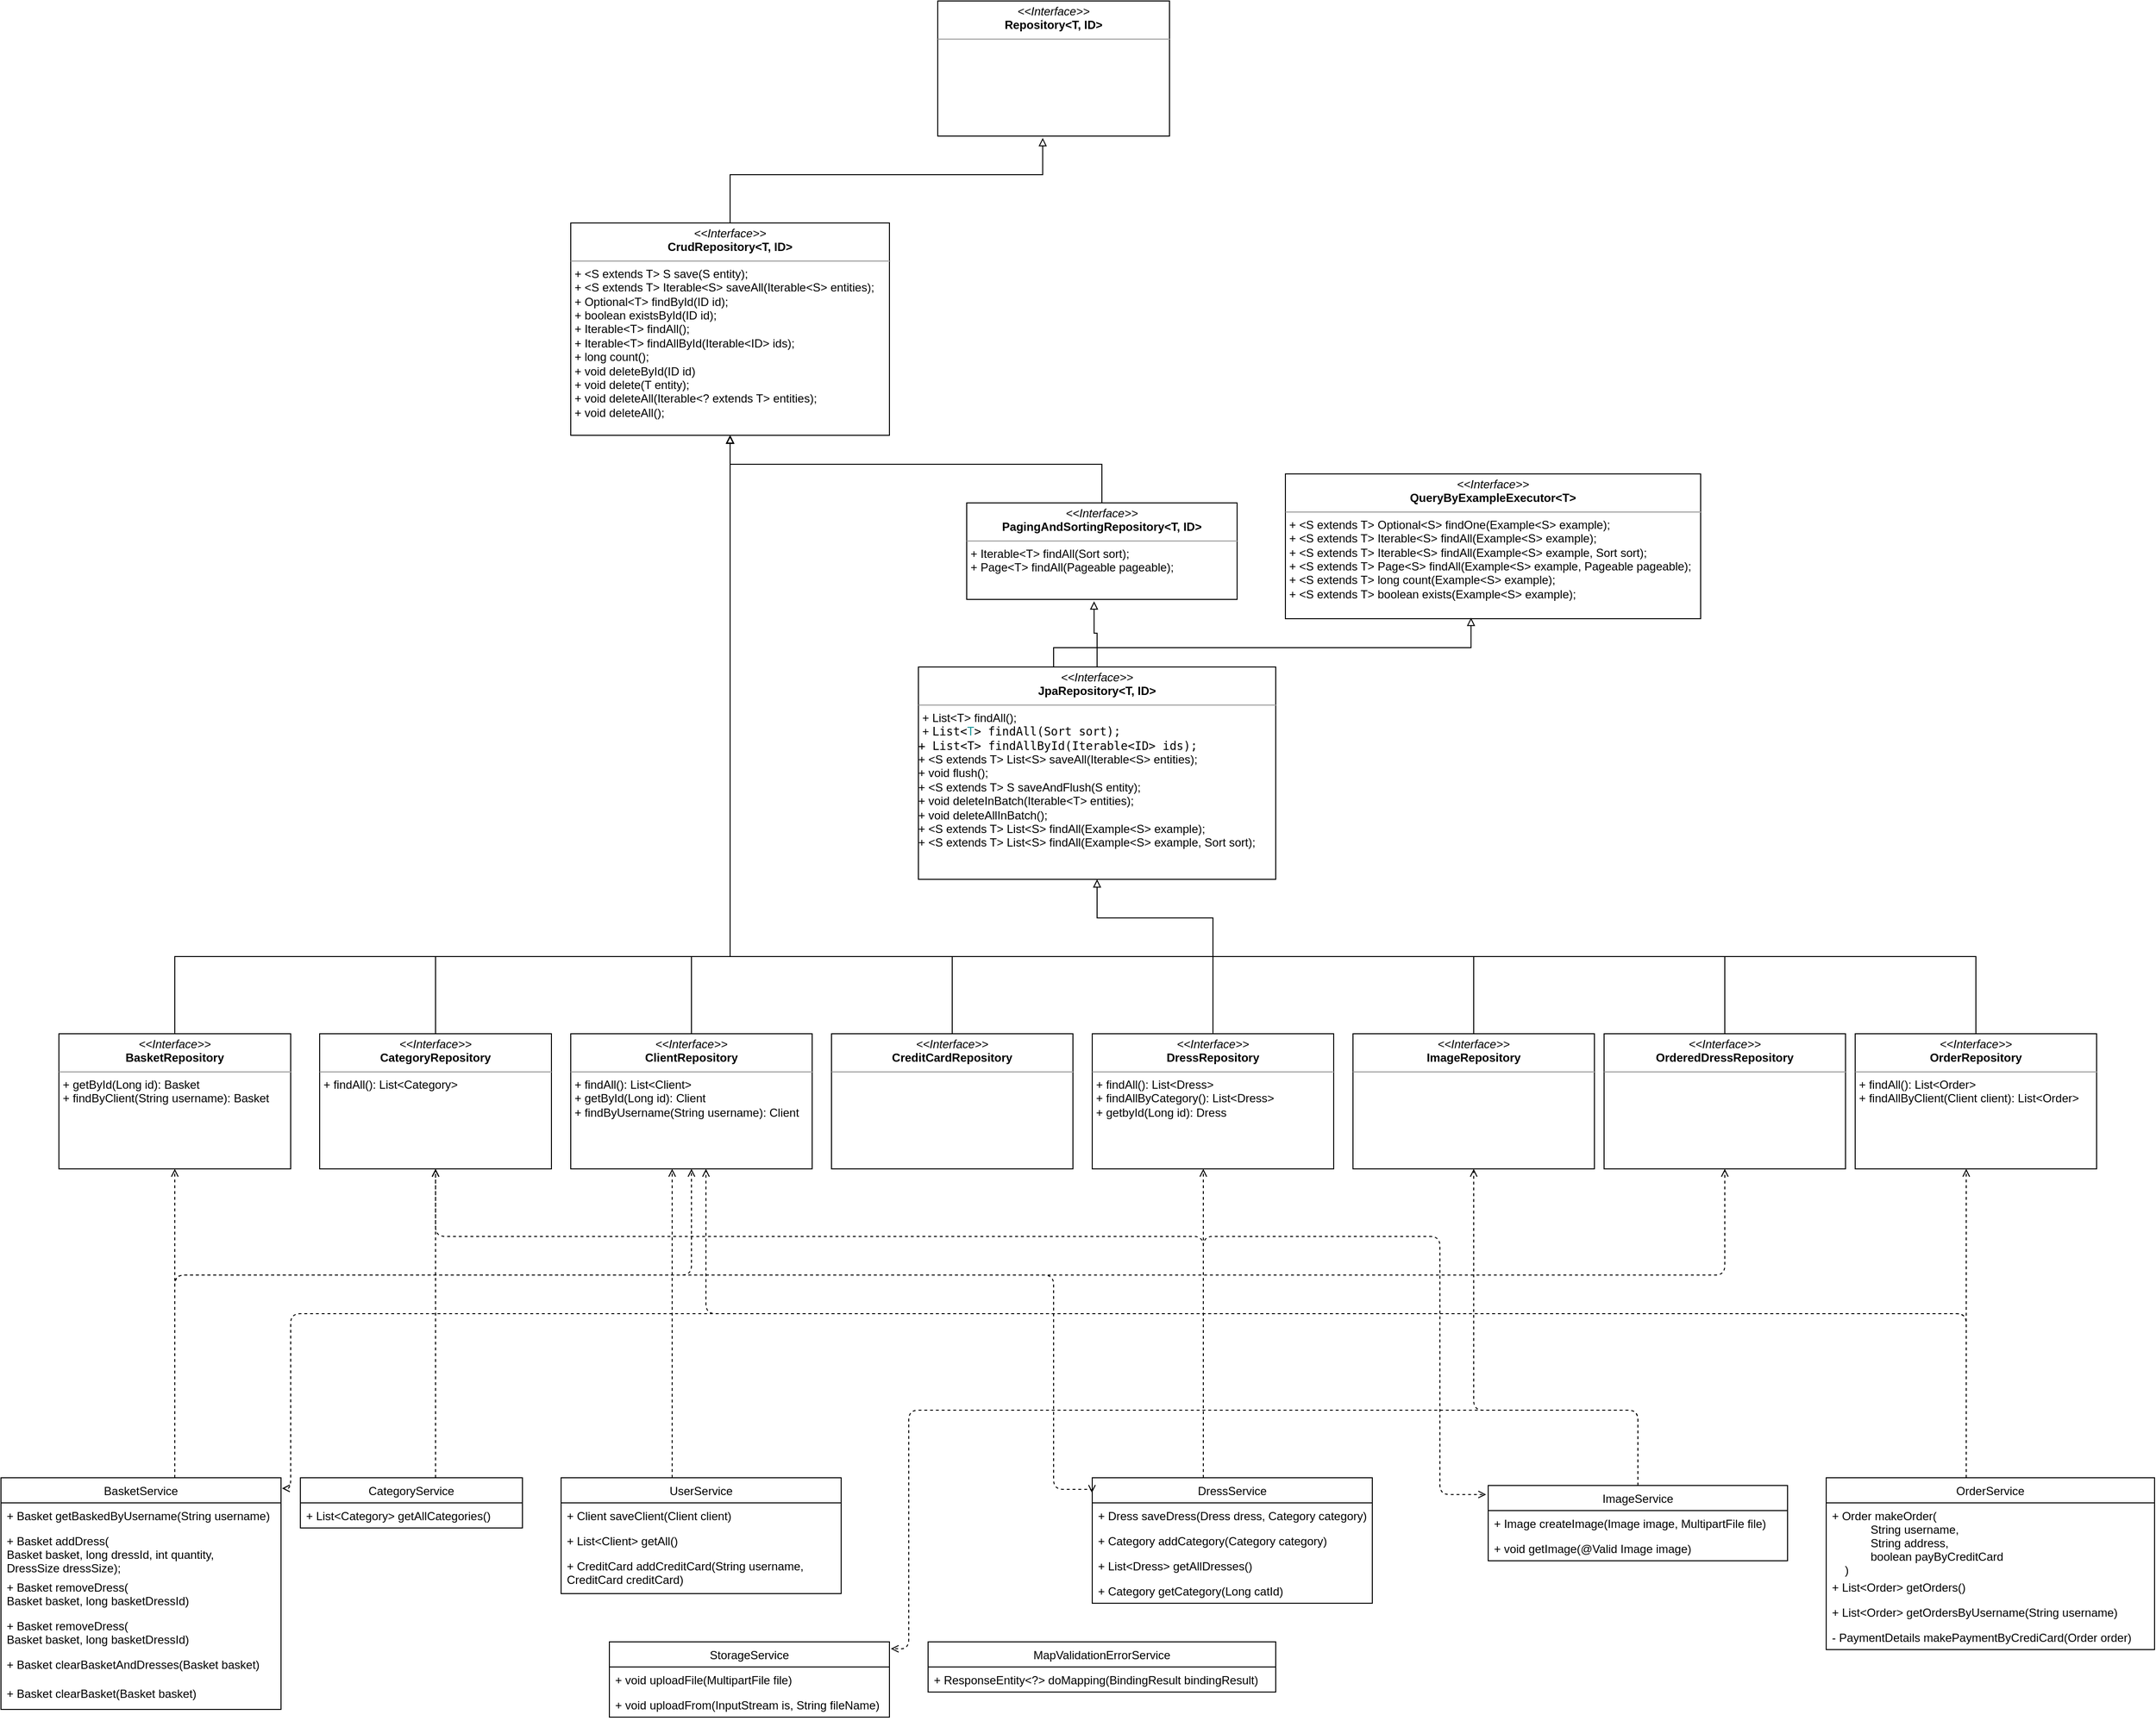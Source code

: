 <mxfile version="13.1.2" type="google"><diagram id="Rd0i1-b7qag8TEektWY5" name="Page-1"><mxGraphModel dx="3588" dy="2652" grid="1" gridSize="10" guides="1" tooltips="1" connect="1" arrows="1" fold="1" page="1" pageScale="1" pageWidth="850" pageHeight="1100" math="0" shadow="0"><root><mxCell id="0"/><mxCell id="1" parent="0"/><mxCell id="WSruK5SnadgDaX8tnWho-33" style="edgeStyle=orthogonalEdgeStyle;rounded=0;orthogonalLoop=1;jettySize=auto;html=1;entryX=1;entryY=0.5;entryDx=0;entryDy=0;endArrow=block;endFill=0;" edge="1" parent="1" source="WSruK5SnadgDaX8tnWho-12" target="WSruK5SnadgDaX8tnWho-20"><mxGeometry relative="1" as="geometry"><Array as="points"><mxPoint x="160" y="230"/><mxPoint x="735" y="230"/></Array></mxGeometry></mxCell><mxCell id="WSruK5SnadgDaX8tnWho-12" value="&lt;p style=&quot;margin: 0px ; margin-top: 4px ; text-align: center&quot;&gt;&lt;i&gt;&amp;lt;&amp;lt;Interface&amp;gt;&amp;gt;&lt;/i&gt;&lt;br&gt;&lt;b&gt;BasketRepository&lt;/b&gt;&lt;/p&gt;&lt;hr size=&quot;1&quot;&gt;&lt;p style=&quot;margin: 0px ; margin-left: 4px&quot;&gt;+ getById(Long id): Basket&lt;br&gt;&lt;/p&gt;&lt;p style=&quot;margin: 0px ; margin-left: 4px&quot;&gt;+ findByClient(String username): Basket&lt;/p&gt;" style="verticalAlign=top;align=left;overflow=fill;fontSize=12;fontFamily=Helvetica;html=1;" vertex="1" parent="1"><mxGeometry x="40" y="310" width="240" height="140" as="geometry"/></mxCell><mxCell id="WSruK5SnadgDaX8tnWho-35" style="edgeStyle=orthogonalEdgeStyle;rounded=0;orthogonalLoop=1;jettySize=auto;html=1;endArrow=block;endFill=0;" edge="1" parent="1" source="WSruK5SnadgDaX8tnWho-13" target="WSruK5SnadgDaX8tnWho-20"><mxGeometry relative="1" as="geometry"><Array as="points"><mxPoint x="430" y="230"/><mxPoint x="735" y="230"/></Array></mxGeometry></mxCell><mxCell id="WSruK5SnadgDaX8tnWho-13" value="&lt;p style=&quot;margin: 0px ; margin-top: 4px ; text-align: center&quot;&gt;&lt;i&gt;&amp;lt;&amp;lt;Interface&amp;gt;&amp;gt;&lt;/i&gt;&lt;br&gt;&lt;b&gt;CategoryRepository&lt;/b&gt;&lt;/p&gt;&lt;hr size=&quot;1&quot;&gt;&lt;p style=&quot;margin: 0px ; margin-left: 4px&quot;&gt;+ findAll(): List&amp;lt;Category&amp;gt;&lt;/p&gt;" style="verticalAlign=top;align=left;overflow=fill;fontSize=12;fontFamily=Helvetica;html=1;" vertex="1" parent="1"><mxGeometry x="310" y="310" width="240" height="140" as="geometry"/></mxCell><mxCell id="WSruK5SnadgDaX8tnWho-36" style="edgeStyle=orthogonalEdgeStyle;rounded=0;orthogonalLoop=1;jettySize=auto;html=1;endArrow=block;endFill=0;" edge="1" parent="1" source="WSruK5SnadgDaX8tnWho-14" target="WSruK5SnadgDaX8tnWho-20"><mxGeometry relative="1" as="geometry"><Array as="points"><mxPoint x="695" y="230"/><mxPoint x="735" y="230"/></Array></mxGeometry></mxCell><mxCell id="WSruK5SnadgDaX8tnWho-14" value="&lt;p style=&quot;margin: 0px ; margin-top: 4px ; text-align: center&quot;&gt;&lt;i&gt;&amp;lt;&amp;lt;Interface&amp;gt;&amp;gt;&lt;/i&gt;&lt;br&gt;&lt;b&gt;ClientRepository&lt;/b&gt;&lt;/p&gt;&lt;hr size=&quot;1&quot;&gt;&lt;p style=&quot;margin: 0px ; margin-left: 4px&quot;&gt;+ findAll(): List&amp;lt;Client&amp;gt;&lt;/p&gt;&lt;p style=&quot;margin: 0px ; margin-left: 4px&quot;&gt;+ getById(Long id): Client&lt;/p&gt;&lt;p style=&quot;margin: 0px ; margin-left: 4px&quot;&gt;+ findByUsername(String username): Client&lt;/p&gt;" style="verticalAlign=top;align=left;overflow=fill;fontSize=12;fontFamily=Helvetica;html=1;" vertex="1" parent="1"><mxGeometry x="570" y="310" width="250" height="140" as="geometry"/></mxCell><mxCell id="WSruK5SnadgDaX8tnWho-37" style="edgeStyle=orthogonalEdgeStyle;rounded=0;orthogonalLoop=1;jettySize=auto;html=1;entryX=1;entryY=0.5;entryDx=0;entryDy=0;endArrow=block;endFill=0;" edge="1" parent="1" source="WSruK5SnadgDaX8tnWho-15" target="WSruK5SnadgDaX8tnWho-20"><mxGeometry relative="1" as="geometry"><Array as="points"><mxPoint x="965" y="230"/><mxPoint x="735" y="230"/></Array></mxGeometry></mxCell><mxCell id="WSruK5SnadgDaX8tnWho-15" value="&lt;p style=&quot;margin: 0px ; margin-top: 4px ; text-align: center&quot;&gt;&lt;i&gt;&amp;lt;&amp;lt;Interface&amp;gt;&amp;gt;&lt;/i&gt;&lt;br&gt;&lt;b&gt;CreditCardRepository&lt;/b&gt;&lt;/p&gt;&lt;hr size=&quot;1&quot;&gt;&lt;p style=&quot;margin: 0px ; margin-left: 4px&quot;&gt;&lt;br&gt;&lt;/p&gt;" style="verticalAlign=top;align=left;overflow=fill;fontSize=12;fontFamily=Helvetica;html=1;" vertex="1" parent="1"><mxGeometry x="840" y="310" width="250" height="140" as="geometry"/></mxCell><mxCell id="WSruK5SnadgDaX8tnWho-32" style="edgeStyle=orthogonalEdgeStyle;rounded=0;orthogonalLoop=1;jettySize=auto;html=1;entryX=1;entryY=0.5;entryDx=0;entryDy=0;endArrow=block;endFill=0;" edge="1" parent="1" source="WSruK5SnadgDaX8tnWho-16" target="WSruK5SnadgDaX8tnWho-29"><mxGeometry relative="1" as="geometry"><Array as="points"><mxPoint x="1235" y="190"/><mxPoint x="1115" y="190"/></Array></mxGeometry></mxCell><mxCell id="WSruK5SnadgDaX8tnWho-16" value="&lt;p style=&quot;margin: 0px ; margin-top: 4px ; text-align: center&quot;&gt;&lt;i&gt;&amp;lt;&amp;lt;Interface&amp;gt;&amp;gt;&lt;/i&gt;&lt;br&gt;&lt;b&gt;DressRepository&lt;/b&gt;&lt;/p&gt;&lt;hr size=&quot;1&quot;&gt;&lt;p style=&quot;margin: 0px ; margin-left: 4px&quot;&gt;+ findAll(): List&amp;lt;Dress&amp;gt;&lt;/p&gt;&lt;p style=&quot;margin: 0px ; margin-left: 4px&quot;&gt;+ findAllByCategory(): List&amp;lt;Dress&amp;gt;&lt;/p&gt;&lt;p style=&quot;margin: 0px ; margin-left: 4px&quot;&gt;+ getbyId(Long id): Dress&lt;/p&gt;" style="verticalAlign=top;align=left;overflow=fill;fontSize=12;fontFamily=Helvetica;html=1;" vertex="1" parent="1"><mxGeometry x="1110" y="310" width="250" height="140" as="geometry"/></mxCell><mxCell id="WSruK5SnadgDaX8tnWho-38" style="edgeStyle=orthogonalEdgeStyle;rounded=0;orthogonalLoop=1;jettySize=auto;html=1;endArrow=block;endFill=0;" edge="1" parent="1" source="WSruK5SnadgDaX8tnWho-17" target="WSruK5SnadgDaX8tnWho-20"><mxGeometry relative="1" as="geometry"><Array as="points"><mxPoint x="1505" y="230"/><mxPoint x="735" y="230"/></Array></mxGeometry></mxCell><mxCell id="WSruK5SnadgDaX8tnWho-17" value="&lt;p style=&quot;margin: 0px ; margin-top: 4px ; text-align: center&quot;&gt;&lt;i&gt;&amp;lt;&amp;lt;Interface&amp;gt;&amp;gt;&lt;/i&gt;&lt;br&gt;&lt;b&gt;ImageRepository&lt;/b&gt;&lt;/p&gt;&lt;hr size=&quot;1&quot;&gt;&lt;p style=&quot;margin: 0px ; margin-left: 4px&quot;&gt;&lt;br&gt;&lt;/p&gt;" style="verticalAlign=top;align=left;overflow=fill;fontSize=12;fontFamily=Helvetica;html=1;" vertex="1" parent="1"><mxGeometry x="1380" y="310" width="250" height="140" as="geometry"/></mxCell><mxCell id="WSruK5SnadgDaX8tnWho-39" style="edgeStyle=orthogonalEdgeStyle;rounded=0;orthogonalLoop=1;jettySize=auto;html=1;endArrow=block;endFill=0;" edge="1" parent="1" source="WSruK5SnadgDaX8tnWho-18" target="WSruK5SnadgDaX8tnWho-20"><mxGeometry relative="1" as="geometry"><Array as="points"><mxPoint x="1765" y="230"/><mxPoint x="735" y="230"/></Array></mxGeometry></mxCell><mxCell id="WSruK5SnadgDaX8tnWho-18" value="&lt;p style=&quot;margin: 0px ; margin-top: 4px ; text-align: center&quot;&gt;&lt;i&gt;&amp;lt;&amp;lt;Interface&amp;gt;&amp;gt;&lt;/i&gt;&lt;br&gt;&lt;b&gt;OrderedDressRepository&lt;/b&gt;&lt;/p&gt;&lt;hr size=&quot;1&quot;&gt;&lt;p style=&quot;margin: 0px ; margin-left: 4px&quot;&gt;&lt;br&gt;&lt;/p&gt;" style="verticalAlign=top;align=left;overflow=fill;fontSize=12;fontFamily=Helvetica;html=1;" vertex="1" parent="1"><mxGeometry x="1640" y="310" width="250" height="140" as="geometry"/></mxCell><mxCell id="WSruK5SnadgDaX8tnWho-40" style="edgeStyle=orthogonalEdgeStyle;rounded=0;orthogonalLoop=1;jettySize=auto;html=1;endArrow=block;endFill=0;" edge="1" parent="1" source="WSruK5SnadgDaX8tnWho-19" target="WSruK5SnadgDaX8tnWho-20"><mxGeometry relative="1" as="geometry"><Array as="points"><mxPoint x="2025" y="230"/><mxPoint x="735" y="230"/></Array></mxGeometry></mxCell><mxCell id="WSruK5SnadgDaX8tnWho-19" value="&lt;p style=&quot;margin: 0px ; margin-top: 4px ; text-align: center&quot;&gt;&lt;i&gt;&amp;lt;&amp;lt;Interface&amp;gt;&amp;gt;&lt;/i&gt;&lt;br&gt;&lt;b&gt;OrderRepository&lt;/b&gt;&lt;/p&gt;&lt;hr size=&quot;1&quot;&gt;&lt;p style=&quot;margin: 0px ; margin-left: 4px&quot;&gt;+ findAll(): List&amp;lt;Order&amp;gt;&lt;/p&gt;&lt;p style=&quot;margin: 0px ; margin-left: 4px&quot;&gt;+ findAllByClient(Client client): List&amp;lt;Order&amp;gt;&lt;/p&gt;" style="verticalAlign=top;align=left;overflow=fill;fontSize=12;fontFamily=Helvetica;html=1;" vertex="1" parent="1"><mxGeometry x="1900" y="310" width="250" height="140" as="geometry"/></mxCell><mxCell id="WSruK5SnadgDaX8tnWho-22" style="rounded=0;orthogonalLoop=1;jettySize=auto;html=1;entryX=0.453;entryY=1.014;entryDx=0;entryDy=0;entryPerimeter=0;edgeStyle=orthogonalEdgeStyle;endArrow=block;endFill=0;" edge="1" parent="1" source="WSruK5SnadgDaX8tnWho-20" target="WSruK5SnadgDaX8tnWho-21"><mxGeometry relative="1" as="geometry"><Array as="points"><mxPoint x="735" y="-580"/><mxPoint x="1059" y="-580"/></Array></mxGeometry></mxCell><mxCell id="WSruK5SnadgDaX8tnWho-20" value="&lt;p style=&quot;margin: 0px ; margin-top: 4px ; text-align: center&quot;&gt;&lt;i&gt;&amp;lt;&amp;lt;Interface&amp;gt;&amp;gt;&lt;/i&gt;&lt;br&gt;&lt;b&gt;CrudRepository&amp;lt;T, ID&amp;gt;&lt;/b&gt;&lt;/p&gt;&lt;hr size=&quot;1&quot;&gt;&lt;p style=&quot;margin: 0px ; margin-left: 4px&quot;&gt;+&amp;nbsp;&amp;lt;S extends T&amp;gt; S save(S entity);&lt;/p&gt;&lt;p style=&quot;margin: 0px ; margin-left: 4px&quot;&gt;+&amp;nbsp;&amp;lt;S extends T&amp;gt; Iterable&amp;lt;S&amp;gt; saveAll(Iterable&amp;lt;S&amp;gt; entities);&lt;/p&gt;&lt;p style=&quot;margin: 0px ; margin-left: 4px&quot;&gt;+&amp;nbsp;Optional&amp;lt;T&amp;gt; findById(ID id);&lt;/p&gt;&lt;p style=&quot;margin: 0px ; margin-left: 4px&quot;&gt;+&amp;nbsp;boolean existsById(ID id);&lt;/p&gt;&lt;p style=&quot;margin: 0px ; margin-left: 4px&quot;&gt;+&amp;nbsp;Iterable&amp;lt;T&amp;gt; findAll();&lt;/p&gt;&lt;p style=&quot;margin: 0px ; margin-left: 4px&quot;&gt;+&amp;nbsp;Iterable&amp;lt;T&amp;gt; findAllById(Iterable&amp;lt;ID&amp;gt; ids);&lt;/p&gt;&lt;p style=&quot;margin: 0px ; margin-left: 4px&quot;&gt;+&amp;nbsp;long count();&lt;br&gt;+&amp;nbsp;void deleteById(ID id)&lt;/p&gt;&lt;p style=&quot;margin: 0px ; margin-left: 4px&quot;&gt;+&amp;nbsp;void delete(T entity);&lt;/p&gt;&lt;p style=&quot;margin: 0px ; margin-left: 4px&quot;&gt;+&amp;nbsp;void deleteAll(Iterable&amp;lt;? extends T&amp;gt; entities);&lt;/p&gt;&lt;p style=&quot;margin: 0px ; margin-left: 4px&quot;&gt;+&amp;nbsp;void deleteAll();&lt;/p&gt;" style="verticalAlign=top;align=left;overflow=fill;fontSize=12;fontFamily=Helvetica;html=1;direction=south;" vertex="1" parent="1"><mxGeometry x="570" y="-530" width="330" height="220" as="geometry"/></mxCell><mxCell id="WSruK5SnadgDaX8tnWho-21" value="&lt;p style=&quot;margin: 0px ; margin-top: 4px ; text-align: center&quot;&gt;&lt;i&gt;&amp;lt;&amp;lt;Interface&amp;gt;&amp;gt;&lt;/i&gt;&lt;br&gt;&lt;b&gt;Repository&amp;lt;T, ID&amp;gt;&lt;/b&gt;&lt;/p&gt;&lt;hr size=&quot;1&quot;&gt;&lt;p style=&quot;margin: 0px ; margin-left: 4px&quot;&gt;&lt;br&gt;&lt;/p&gt;" style="verticalAlign=top;align=left;overflow=fill;fontSize=12;fontFamily=Helvetica;html=1;" vertex="1" parent="1"><mxGeometry x="950" y="-760" width="240" height="140" as="geometry"/></mxCell><mxCell id="WSruK5SnadgDaX8tnWho-28" style="edgeStyle=orthogonalEdgeStyle;rounded=0;orthogonalLoop=1;jettySize=auto;html=1;entryX=1;entryY=0.5;entryDx=0;entryDy=0;endArrow=block;endFill=0;" edge="1" parent="1" source="WSruK5SnadgDaX8tnWho-23" target="WSruK5SnadgDaX8tnWho-20"><mxGeometry relative="1" as="geometry"><Array as="points"><mxPoint x="1120" y="-280"/><mxPoint x="735" y="-280"/></Array></mxGeometry></mxCell><mxCell id="WSruK5SnadgDaX8tnWho-23" value="&lt;p style=&quot;margin: 0px ; margin-top: 4px ; text-align: center&quot;&gt;&lt;i&gt;&amp;lt;&amp;lt;Interface&amp;gt;&amp;gt;&lt;/i&gt;&lt;br&gt;&lt;b&gt;PagingAndSortingRepository&amp;lt;T, ID&amp;gt;&lt;/b&gt;&lt;/p&gt;&lt;hr size=&quot;1&quot;&gt;&lt;p style=&quot;margin: 0px ; margin-left: 4px&quot;&gt;+&amp;nbsp;Iterable&amp;lt;T&amp;gt; findAll(Sort sort);&lt;/p&gt;&lt;p style=&quot;margin: 0px ; margin-left: 4px&quot;&gt;+&amp;nbsp;Page&amp;lt;T&amp;gt; findAll(Pageable pageable);&lt;/p&gt;&lt;p style=&quot;margin: 0px ; margin-left: 4px&quot;&gt;&lt;br&gt;&lt;/p&gt;" style="verticalAlign=top;align=left;overflow=fill;fontSize=12;fontFamily=Helvetica;html=1;direction=south;" vertex="1" parent="1"><mxGeometry x="980" y="-240" width="280" height="100" as="geometry"/></mxCell><mxCell id="WSruK5SnadgDaX8tnWho-27" value="&lt;p style=&quot;margin: 0px ; margin-top: 4px ; text-align: center&quot;&gt;&lt;i&gt;&amp;lt;&amp;lt;Interface&amp;gt;&amp;gt;&lt;/i&gt;&lt;br&gt;&lt;b&gt;QueryByExampleExecutor&amp;lt;T&amp;gt;&lt;/b&gt;&lt;/p&gt;&lt;hr size=&quot;1&quot;&gt;&lt;p style=&quot;margin: 0px ; margin-left: 4px&quot;&gt;+&amp;nbsp;&amp;lt;S extends T&amp;gt; Optional&amp;lt;S&amp;gt; findOne(Example&amp;lt;S&amp;gt; example);&lt;/p&gt;&lt;p style=&quot;margin: 0px ; margin-left: 4px&quot;&gt;+&amp;nbsp;&amp;lt;S extends T&amp;gt; Iterable&amp;lt;S&amp;gt; findAll(Example&amp;lt;S&amp;gt; example);&lt;/p&gt;&lt;p style=&quot;margin: 0px ; margin-left: 4px&quot;&gt;+&amp;nbsp;&amp;lt;S extends T&amp;gt; Iterable&amp;lt;S&amp;gt; findAll(Example&amp;lt;S&amp;gt; example, Sort sort);&lt;/p&gt;&lt;p style=&quot;margin: 0px ; margin-left: 4px&quot;&gt;+&amp;nbsp;&amp;lt;S extends T&amp;gt; Page&amp;lt;S&amp;gt; findAll(Example&amp;lt;S&amp;gt; example, Pageable pageable);&lt;/p&gt;&lt;p style=&quot;margin: 0px ; margin-left: 4px&quot;&gt;+&amp;nbsp;&amp;lt;S extends T&amp;gt; long count(Example&amp;lt;S&amp;gt; example);&lt;/p&gt;&lt;p style=&quot;margin: 0px ; margin-left: 4px&quot;&gt;+&amp;nbsp;&amp;lt;S extends T&amp;gt; boolean exists(Example&amp;lt;S&amp;gt; example);&lt;/p&gt;" style="verticalAlign=top;align=left;overflow=fill;fontSize=12;fontFamily=Helvetica;html=1;direction=south;" vertex="1" parent="1"><mxGeometry x="1310" y="-270" width="430" height="150" as="geometry"/></mxCell><mxCell id="WSruK5SnadgDaX8tnWho-30" style="edgeStyle=orthogonalEdgeStyle;rounded=0;orthogonalLoop=1;jettySize=auto;html=1;entryX=0.993;entryY=0.553;entryDx=0;entryDy=0;entryPerimeter=0;endArrow=block;endFill=0;" edge="1" parent="1" source="WSruK5SnadgDaX8tnWho-29" target="WSruK5SnadgDaX8tnWho-27"><mxGeometry relative="1" as="geometry"><Array as="points"><mxPoint x="1070" y="-90"/><mxPoint x="1502" y="-90"/></Array></mxGeometry></mxCell><mxCell id="WSruK5SnadgDaX8tnWho-31" style="edgeStyle=orthogonalEdgeStyle;rounded=0;orthogonalLoop=1;jettySize=auto;html=1;entryX=1.02;entryY=0.529;entryDx=0;entryDy=0;entryPerimeter=0;endArrow=block;endFill=0;" edge="1" parent="1" source="WSruK5SnadgDaX8tnWho-29" target="WSruK5SnadgDaX8tnWho-23"><mxGeometry relative="1" as="geometry"/></mxCell><mxCell id="WSruK5SnadgDaX8tnWho-29" value="&lt;p style=&quot;margin: 0px ; margin-top: 4px ; text-align: center&quot;&gt;&lt;i&gt;&amp;lt;&amp;lt;Interface&amp;gt;&amp;gt;&lt;/i&gt;&lt;br&gt;&lt;b&gt;JpaRepository&amp;lt;T, ID&amp;gt;&lt;/b&gt;&lt;/p&gt;&lt;hr size=&quot;1&quot;&gt;&lt;p style=&quot;margin: 0px ; margin-left: 4px&quot;&gt;+&amp;nbsp;List&amp;lt;T&amp;gt; findAll();&lt;/p&gt;&lt;p style=&quot;margin: 0px ; margin-left: 4px&quot;&gt;+&amp;nbsp;&lt;span style=&quot;background-color: rgb(255 , 255 , 255) ; font-family: &amp;#34;dejavu sans mono&amp;#34; ; font-size: 9pt&quot;&gt;List&amp;lt;&lt;/span&gt;&lt;span style=&quot;font-family: &amp;#34;dejavu sans mono&amp;#34; ; font-size: 9pt ; color: rgb(32 , 153 , 157)&quot;&gt;T&lt;/span&gt;&lt;span style=&quot;background-color: rgb(255 , 255 , 255) ; font-family: &amp;#34;dejavu sans mono&amp;#34; ; font-size: 9pt&quot;&gt;&amp;gt; findAll(Sort sort);&amp;nbsp;&lt;/span&gt;&lt;/p&gt;&lt;font face=&quot;dejavu sans mono&quot;&gt;+ List&amp;lt;T&amp;gt; findAllById(Iterable&amp;lt;ID&amp;gt; ids);&lt;br&gt;&lt;/font&gt;+&amp;nbsp;&amp;lt;S extends T&amp;gt; List&amp;lt;S&amp;gt; saveAll(Iterable&amp;lt;S&amp;gt; entities);&lt;br&gt;+&amp;nbsp;void flush();&lt;br&gt;+&amp;nbsp;&amp;lt;S extends T&amp;gt; S saveAndFlush(S entity);&lt;br&gt;+&amp;nbsp;void deleteInBatch(Iterable&amp;lt;T&amp;gt; entities);&lt;br&gt;+&amp;nbsp;void deleteAllInBatch();&lt;br&gt;+&amp;nbsp;&amp;lt;S extends T&amp;gt; List&amp;lt;S&amp;gt; findAll(Example&amp;lt;S&amp;gt; example);&lt;br&gt;+&amp;nbsp;&amp;lt;S extends T&amp;gt; List&amp;lt;S&amp;gt; findAll(Example&amp;lt;S&amp;gt; example, Sort sort);" style="verticalAlign=top;align=left;overflow=fill;fontSize=12;fontFamily=Helvetica;html=1;direction=south;" vertex="1" parent="1"><mxGeometry x="930" y="-70" width="370" height="220" as="geometry"/></mxCell><mxCell id="WSruK5SnadgDaX8tnWho-46" style="edgeStyle=orthogonalEdgeStyle;rounded=1;orthogonalLoop=1;jettySize=auto;html=1;endArrow=open;endFill=0;dashed=1;strokeWidth=1;" edge="1" parent="1" source="WSruK5SnadgDaX8tnWho-41" target="WSruK5SnadgDaX8tnWho-12"><mxGeometry relative="1" as="geometry"><Array as="points"><mxPoint x="160" y="630"/><mxPoint x="160" y="630"/></Array></mxGeometry></mxCell><mxCell id="WSruK5SnadgDaX8tnWho-47" style="edgeStyle=orthogonalEdgeStyle;rounded=1;orthogonalLoop=1;jettySize=auto;html=1;dashed=1;endArrow=open;endFill=0;strokeWidth=1;" edge="1" parent="1" source="WSruK5SnadgDaX8tnWho-41" target="WSruK5SnadgDaX8tnWho-18"><mxGeometry relative="1" as="geometry"><Array as="points"><mxPoint x="160" y="560"/><mxPoint x="1765" y="560"/></Array></mxGeometry></mxCell><mxCell id="WSruK5SnadgDaX8tnWho-76" style="edgeStyle=orthogonalEdgeStyle;rounded=1;orthogonalLoop=1;jettySize=auto;html=1;dashed=1;endArrow=open;endFill=0;strokeWidth=1;entryX=-0.001;entryY=0.12;entryDx=0;entryDy=0;entryPerimeter=0;" edge="1" parent="1" source="WSruK5SnadgDaX8tnWho-41" target="WSruK5SnadgDaX8tnWho-52"><mxGeometry relative="1" as="geometry"><Array as="points"><mxPoint x="160" y="560"/><mxPoint x="1070" y="560"/><mxPoint x="1070" y="782"/></Array></mxGeometry></mxCell><mxCell id="WSruK5SnadgDaX8tnWho-77" style="edgeStyle=orthogonalEdgeStyle;rounded=1;orthogonalLoop=1;jettySize=auto;html=1;dashed=1;endArrow=open;endFill=0;strokeWidth=1;" edge="1" parent="1" source="WSruK5SnadgDaX8tnWho-41" target="WSruK5SnadgDaX8tnWho-14"><mxGeometry relative="1" as="geometry"><Array as="points"><mxPoint x="160" y="560"/><mxPoint x="695" y="560"/></Array></mxGeometry></mxCell><mxCell id="WSruK5SnadgDaX8tnWho-41" value="BasketService" style="swimlane;fontStyle=0;childLayout=stackLayout;horizontal=1;startSize=26;fillColor=none;horizontalStack=0;resizeParent=1;resizeParentMax=0;resizeLast=0;collapsible=1;marginBottom=0;" vertex="1" parent="1"><mxGeometry x="-20" y="770" width="290" height="240" as="geometry"/></mxCell><mxCell id="WSruK5SnadgDaX8tnWho-43" value="+ Basket getBaskedByUsername(String username)" style="text;strokeColor=none;fillColor=none;align=left;verticalAlign=top;spacingLeft=4;spacingRight=4;overflow=hidden;rotatable=0;points=[[0,0.5],[1,0.5]];portConstraint=eastwest;" vertex="1" parent="WSruK5SnadgDaX8tnWho-41"><mxGeometry y="26" width="290" height="26" as="geometry"/></mxCell><mxCell id="WSruK5SnadgDaX8tnWho-44" value="+ Basket addDress(&#10;Basket basket, long dressId, int quantity,&#10;DressSize dressSize);" style="text;strokeColor=none;fillColor=none;align=left;verticalAlign=top;spacingLeft=4;spacingRight=4;overflow=hidden;rotatable=0;points=[[0,0.5],[1,0.5]];portConstraint=eastwest;" vertex="1" parent="WSruK5SnadgDaX8tnWho-41"><mxGeometry y="52" width="290" height="48" as="geometry"/></mxCell><mxCell id="WSruK5SnadgDaX8tnWho-89" value="+ Basket removeDress(&#10;Basket basket, long basketDressId)" style="text;strokeColor=none;fillColor=none;align=left;verticalAlign=top;spacingLeft=4;spacingRight=4;overflow=hidden;rotatable=0;points=[[0,0.5],[1,0.5]];portConstraint=eastwest;" vertex="1" parent="WSruK5SnadgDaX8tnWho-41"><mxGeometry y="100" width="290" height="40" as="geometry"/></mxCell><mxCell id="WSruK5SnadgDaX8tnWho-90" value="+ Basket removeDress(&#10;Basket basket, long basketDressId)" style="text;strokeColor=none;fillColor=none;align=left;verticalAlign=top;spacingLeft=4;spacingRight=4;overflow=hidden;rotatable=0;points=[[0,0.5],[1,0.5]];portConstraint=eastwest;" vertex="1" parent="WSruK5SnadgDaX8tnWho-41"><mxGeometry y="140" width="290" height="40" as="geometry"/></mxCell><mxCell id="WSruK5SnadgDaX8tnWho-91" value="+ Basket clearBasketAndDresses(Basket basket)" style="text;strokeColor=none;fillColor=none;align=left;verticalAlign=top;spacingLeft=4;spacingRight=4;overflow=hidden;rotatable=0;points=[[0,0.5],[1,0.5]];portConstraint=eastwest;" vertex="1" parent="WSruK5SnadgDaX8tnWho-41"><mxGeometry y="180" width="290" height="30" as="geometry"/></mxCell><mxCell id="WSruK5SnadgDaX8tnWho-92" value="+ Basket clearBasket(Basket basket)" style="text;strokeColor=none;fillColor=none;align=left;verticalAlign=top;spacingLeft=4;spacingRight=4;overflow=hidden;rotatable=0;points=[[0,0.5],[1,0.5]];portConstraint=eastwest;" vertex="1" parent="WSruK5SnadgDaX8tnWho-41"><mxGeometry y="210" width="290" height="30" as="geometry"/></mxCell><mxCell id="WSruK5SnadgDaX8tnWho-78" style="edgeStyle=orthogonalEdgeStyle;rounded=1;orthogonalLoop=1;jettySize=auto;html=1;dashed=1;endArrow=open;endFill=0;strokeWidth=1;" edge="1" parent="1" source="WSruK5SnadgDaX8tnWho-48" target="WSruK5SnadgDaX8tnWho-13"><mxGeometry relative="1" as="geometry"><Array as="points"><mxPoint x="430" y="700"/><mxPoint x="430" y="700"/></Array></mxGeometry></mxCell><mxCell id="WSruK5SnadgDaX8tnWho-48" value="CategoryService" style="swimlane;fontStyle=0;childLayout=stackLayout;horizontal=1;startSize=26;fillColor=none;horizontalStack=0;resizeParent=1;resizeParentMax=0;resizeLast=0;collapsible=1;marginBottom=0;" vertex="1" parent="1"><mxGeometry x="290" y="770" width="230" height="52" as="geometry"/></mxCell><mxCell id="WSruK5SnadgDaX8tnWho-51" value="+ List&lt;Category&gt; getAllCategories()" style="text;strokeColor=none;fillColor=none;align=left;verticalAlign=top;spacingLeft=4;spacingRight=4;overflow=hidden;rotatable=0;points=[[0,0.5],[1,0.5]];portConstraint=eastwest;" vertex="1" parent="WSruK5SnadgDaX8tnWho-48"><mxGeometry y="26" width="230" height="26" as="geometry"/></mxCell><mxCell id="WSruK5SnadgDaX8tnWho-79" style="edgeStyle=orthogonalEdgeStyle;rounded=1;orthogonalLoop=1;jettySize=auto;html=1;dashed=1;endArrow=open;endFill=0;strokeWidth=1;" edge="1" parent="1" source="WSruK5SnadgDaX8tnWho-52" target="WSruK5SnadgDaX8tnWho-16"><mxGeometry relative="1" as="geometry"><Array as="points"><mxPoint x="1225" y="530"/><mxPoint x="1225" y="530"/></Array></mxGeometry></mxCell><mxCell id="WSruK5SnadgDaX8tnWho-80" style="edgeStyle=orthogonalEdgeStyle;rounded=1;orthogonalLoop=1;jettySize=auto;html=1;entryX=0.5;entryY=1;entryDx=0;entryDy=0;dashed=1;endArrow=open;endFill=0;strokeWidth=1;" edge="1" parent="1" source="WSruK5SnadgDaX8tnWho-52" target="WSruK5SnadgDaX8tnWho-13"><mxGeometry relative="1" as="geometry"><Array as="points"><mxPoint x="1225" y="520"/><mxPoint x="430" y="520"/></Array></mxGeometry></mxCell><mxCell id="WSruK5SnadgDaX8tnWho-81" style="edgeStyle=orthogonalEdgeStyle;rounded=1;orthogonalLoop=1;jettySize=auto;html=1;entryX=-0.007;entryY=0.12;entryDx=0;entryDy=0;dashed=1;endArrow=open;endFill=0;strokeWidth=1;entryPerimeter=0;" edge="1" parent="1" source="WSruK5SnadgDaX8tnWho-52" target="WSruK5SnadgDaX8tnWho-56"><mxGeometry relative="1" as="geometry"><Array as="points"><mxPoint x="1225" y="520"/><mxPoint x="1470" y="520"/><mxPoint x="1470" y="787"/></Array></mxGeometry></mxCell><mxCell id="WSruK5SnadgDaX8tnWho-52" value="DressService" style="swimlane;fontStyle=0;childLayout=stackLayout;horizontal=1;startSize=26;fillColor=none;horizontalStack=0;resizeParent=1;resizeParentMax=0;resizeLast=0;collapsible=1;marginBottom=0;" vertex="1" parent="1"><mxGeometry x="1110" y="770" width="290" height="130" as="geometry"/></mxCell><mxCell id="WSruK5SnadgDaX8tnWho-53" value="+ Dress saveDress(Dress dress, Category category)" style="text;strokeColor=none;fillColor=none;align=left;verticalAlign=top;spacingLeft=4;spacingRight=4;overflow=hidden;rotatable=0;points=[[0,0.5],[1,0.5]];portConstraint=eastwest;" vertex="1" parent="WSruK5SnadgDaX8tnWho-52"><mxGeometry y="26" width="290" height="26" as="geometry"/></mxCell><mxCell id="WSruK5SnadgDaX8tnWho-54" value="+ Category addCategory(Category category)" style="text;strokeColor=none;fillColor=none;align=left;verticalAlign=top;spacingLeft=4;spacingRight=4;overflow=hidden;rotatable=0;points=[[0,0.5],[1,0.5]];portConstraint=eastwest;" vertex="1" parent="WSruK5SnadgDaX8tnWho-52"><mxGeometry y="52" width="290" height="26" as="geometry"/></mxCell><mxCell id="WSruK5SnadgDaX8tnWho-55" value="+ List&lt;Dress&gt; getAllDresses()" style="text;strokeColor=none;fillColor=none;align=left;verticalAlign=top;spacingLeft=4;spacingRight=4;overflow=hidden;rotatable=0;points=[[0,0.5],[1,0.5]];portConstraint=eastwest;" vertex="1" parent="WSruK5SnadgDaX8tnWho-52"><mxGeometry y="78" width="290" height="26" as="geometry"/></mxCell><mxCell id="WSruK5SnadgDaX8tnWho-94" value="+ Category getCategory(Long catId)" style="text;strokeColor=none;fillColor=none;align=left;verticalAlign=top;spacingLeft=4;spacingRight=4;overflow=hidden;rotatable=0;points=[[0,0.5],[1,0.5]];portConstraint=eastwest;" vertex="1" parent="WSruK5SnadgDaX8tnWho-52"><mxGeometry y="104" width="290" height="26" as="geometry"/></mxCell><mxCell id="WSruK5SnadgDaX8tnWho-84" style="edgeStyle=orthogonalEdgeStyle;rounded=1;orthogonalLoop=1;jettySize=auto;html=1;dashed=1;endArrow=open;endFill=0;strokeWidth=1;" edge="1" parent="1" source="WSruK5SnadgDaX8tnWho-60" target="WSruK5SnadgDaX8tnWho-19"><mxGeometry relative="1" as="geometry"><Array as="points"><mxPoint x="2015" y="530"/><mxPoint x="2015" y="530"/></Array></mxGeometry></mxCell><mxCell id="WSruK5SnadgDaX8tnWho-85" style="edgeStyle=orthogonalEdgeStyle;rounded=1;orthogonalLoop=1;jettySize=auto;html=1;dashed=1;endArrow=open;endFill=0;strokeWidth=1;" edge="1" parent="1" source="WSruK5SnadgDaX8tnWho-60" target="WSruK5SnadgDaX8tnWho-14"><mxGeometry relative="1" as="geometry"><Array as="points"><mxPoint x="2015" y="600"/><mxPoint x="710" y="600"/></Array></mxGeometry></mxCell><mxCell id="WSruK5SnadgDaX8tnWho-86" style="edgeStyle=orthogonalEdgeStyle;rounded=1;orthogonalLoop=1;jettySize=auto;html=1;dashed=1;endArrow=open;endFill=0;strokeWidth=1;" edge="1" parent="1" source="WSruK5SnadgDaX8tnWho-60"><mxGeometry relative="1" as="geometry"><mxPoint x="271" y="781" as="targetPoint"/><Array as="points"><mxPoint x="2015" y="600"/><mxPoint x="280" y="600"/><mxPoint x="280" y="781"/><mxPoint x="271" y="781"/></Array></mxGeometry></mxCell><mxCell id="WSruK5SnadgDaX8tnWho-60" value="OrderService" style="swimlane;fontStyle=0;childLayout=stackLayout;horizontal=1;startSize=26;fillColor=none;horizontalStack=0;resizeParent=1;resizeParentMax=0;resizeLast=0;collapsible=1;marginBottom=0;" vertex="1" parent="1"><mxGeometry x="1870" y="770" width="340" height="178" as="geometry"/></mxCell><mxCell id="WSruK5SnadgDaX8tnWho-61" value="+ Order makeOrder(&#10;            String username,&#10;            String address,&#10;            boolean payByCreditCard&#10;    )" style="text;strokeColor=none;fillColor=none;align=left;verticalAlign=top;spacingLeft=4;spacingRight=4;overflow=hidden;rotatable=0;points=[[0,0.5],[1,0.5]];portConstraint=eastwest;" vertex="1" parent="WSruK5SnadgDaX8tnWho-60"><mxGeometry y="26" width="340" height="74" as="geometry"/></mxCell><mxCell id="WSruK5SnadgDaX8tnWho-62" value="+ List&lt;Order&gt; getOrders()" style="text;strokeColor=none;fillColor=none;align=left;verticalAlign=top;spacingLeft=4;spacingRight=4;overflow=hidden;rotatable=0;points=[[0,0.5],[1,0.5]];portConstraint=eastwest;" vertex="1" parent="WSruK5SnadgDaX8tnWho-60"><mxGeometry y="100" width="340" height="26" as="geometry"/></mxCell><mxCell id="WSruK5SnadgDaX8tnWho-63" value="+ List&lt;Order&gt; getOrdersByUsername(String username)" style="text;strokeColor=none;fillColor=none;align=left;verticalAlign=top;spacingLeft=4;spacingRight=4;overflow=hidden;rotatable=0;points=[[0,0.5],[1,0.5]];portConstraint=eastwest;" vertex="1" parent="WSruK5SnadgDaX8tnWho-60"><mxGeometry y="126" width="340" height="26" as="geometry"/></mxCell><mxCell id="WSruK5SnadgDaX8tnWho-95" value="- PaymentDetails makePaymentByCrediCard(Order order)" style="text;strokeColor=none;fillColor=none;align=left;verticalAlign=top;spacingLeft=4;spacingRight=4;overflow=hidden;rotatable=0;points=[[0,0.5],[1,0.5]];portConstraint=eastwest;" vertex="1" parent="WSruK5SnadgDaX8tnWho-60"><mxGeometry y="152" width="340" height="26" as="geometry"/></mxCell><mxCell id="WSruK5SnadgDaX8tnWho-87" style="edgeStyle=orthogonalEdgeStyle;rounded=1;orthogonalLoop=1;jettySize=auto;html=1;dashed=1;endArrow=open;endFill=0;strokeWidth=1;" edge="1" parent="1" source="WSruK5SnadgDaX8tnWho-64" target="WSruK5SnadgDaX8tnWho-14"><mxGeometry relative="1" as="geometry"><Array as="points"><mxPoint x="675" y="530"/><mxPoint x="675" y="530"/></Array></mxGeometry></mxCell><mxCell id="WSruK5SnadgDaX8tnWho-64" value="UserService" style="swimlane;fontStyle=0;childLayout=stackLayout;horizontal=1;startSize=26;fillColor=none;horizontalStack=0;resizeParent=1;resizeParentMax=0;resizeLast=0;collapsible=1;marginBottom=0;" vertex="1" parent="1"><mxGeometry x="560" y="770" width="290" height="120" as="geometry"/></mxCell><mxCell id="WSruK5SnadgDaX8tnWho-65" value="+ Client saveClient(Client client)" style="text;strokeColor=none;fillColor=none;align=left;verticalAlign=top;spacingLeft=4;spacingRight=4;overflow=hidden;rotatable=0;points=[[0,0.5],[1,0.5]];portConstraint=eastwest;" vertex="1" parent="WSruK5SnadgDaX8tnWho-64"><mxGeometry y="26" width="290" height="26" as="geometry"/></mxCell><mxCell id="WSruK5SnadgDaX8tnWho-66" value="+ List&lt;Client&gt; getAll()" style="text;strokeColor=none;fillColor=none;align=left;verticalAlign=top;spacingLeft=4;spacingRight=4;overflow=hidden;rotatable=0;points=[[0,0.5],[1,0.5]];portConstraint=eastwest;" vertex="1" parent="WSruK5SnadgDaX8tnWho-64"><mxGeometry y="52" width="290" height="26" as="geometry"/></mxCell><mxCell id="WSruK5SnadgDaX8tnWho-67" value="+ CreditCard addCreditCard(String username,&#10;CreditCard creditCard)" style="text;strokeColor=none;fillColor=none;align=left;verticalAlign=top;spacingLeft=4;spacingRight=4;overflow=hidden;rotatable=0;points=[[0,0.5],[1,0.5]];portConstraint=eastwest;" vertex="1" parent="WSruK5SnadgDaX8tnWho-64"><mxGeometry y="78" width="290" height="42" as="geometry"/></mxCell><mxCell id="WSruK5SnadgDaX8tnWho-82" style="edgeStyle=orthogonalEdgeStyle;rounded=1;orthogonalLoop=1;jettySize=auto;html=1;entryX=0.5;entryY=1;entryDx=0;entryDy=0;dashed=1;endArrow=open;endFill=0;strokeWidth=1;" edge="1" parent="1" source="WSruK5SnadgDaX8tnWho-56" target="WSruK5SnadgDaX8tnWho-17"><mxGeometry relative="1" as="geometry"><Array as="points"><mxPoint x="1675" y="700"/><mxPoint x="1505" y="700"/></Array></mxGeometry></mxCell><mxCell id="WSruK5SnadgDaX8tnWho-83" style="edgeStyle=orthogonalEdgeStyle;rounded=1;orthogonalLoop=1;jettySize=auto;html=1;entryX=1.005;entryY=0.092;entryDx=0;entryDy=0;entryPerimeter=0;dashed=1;endArrow=open;endFill=0;strokeWidth=1;" edge="1" parent="1" source="WSruK5SnadgDaX8tnWho-56" target="WSruK5SnadgDaX8tnWho-68"><mxGeometry relative="1" as="geometry"><Array as="points"><mxPoint x="1505" y="700"/><mxPoint x="920" y="700"/><mxPoint x="920" y="950"/></Array></mxGeometry></mxCell><mxCell id="WSruK5SnadgDaX8tnWho-72" value="MapValidationErrorService" style="swimlane;fontStyle=0;childLayout=stackLayout;horizontal=1;startSize=26;fillColor=none;horizontalStack=0;resizeParent=1;resizeParentMax=0;resizeLast=0;collapsible=1;marginBottom=0;" vertex="1" parent="1"><mxGeometry x="940" y="940" width="360" height="52" as="geometry"/></mxCell><mxCell id="WSruK5SnadgDaX8tnWho-73" value="+ ResponseEntity&lt;?&gt; doMapping(BindingResult bindingResult)" style="text;strokeColor=none;fillColor=none;align=left;verticalAlign=top;spacingLeft=4;spacingRight=4;overflow=hidden;rotatable=0;points=[[0,0.5],[1,0.5]];portConstraint=eastwest;" vertex="1" parent="WSruK5SnadgDaX8tnWho-72"><mxGeometry y="26" width="360" height="26" as="geometry"/></mxCell><mxCell id="WSruK5SnadgDaX8tnWho-68" value="StorageService" style="swimlane;fontStyle=0;childLayout=stackLayout;horizontal=1;startSize=26;fillColor=none;horizontalStack=0;resizeParent=1;resizeParentMax=0;resizeLast=0;collapsible=1;marginBottom=0;" vertex="1" parent="1"><mxGeometry x="610" y="940" width="290" height="78" as="geometry"/></mxCell><mxCell id="WSruK5SnadgDaX8tnWho-69" value="+ void uploadFile(MultipartFile file)" style="text;strokeColor=none;fillColor=none;align=left;verticalAlign=top;spacingLeft=4;spacingRight=4;overflow=hidden;rotatable=0;points=[[0,0.5],[1,0.5]];portConstraint=eastwest;" vertex="1" parent="WSruK5SnadgDaX8tnWho-68"><mxGeometry y="26" width="290" height="26" as="geometry"/></mxCell><mxCell id="WSruK5SnadgDaX8tnWho-70" value="+ void uploadFrom(InputStream is, String fileName)" style="text;strokeColor=none;fillColor=none;align=left;verticalAlign=top;spacingLeft=4;spacingRight=4;overflow=hidden;rotatable=0;points=[[0,0.5],[1,0.5]];portConstraint=eastwest;" vertex="1" parent="WSruK5SnadgDaX8tnWho-68"><mxGeometry y="52" width="290" height="26" as="geometry"/></mxCell><mxCell id="WSruK5SnadgDaX8tnWho-56" value="ImageService" style="swimlane;fontStyle=0;childLayout=stackLayout;horizontal=1;startSize=26;fillColor=none;horizontalStack=0;resizeParent=1;resizeParentMax=0;resizeLast=0;collapsible=1;marginBottom=0;" vertex="1" parent="1"><mxGeometry x="1520" y="778" width="310" height="78" as="geometry"/></mxCell><mxCell id="WSruK5SnadgDaX8tnWho-57" value="+ Image createImage(Image image, MultipartFile file)" style="text;strokeColor=none;fillColor=none;align=left;verticalAlign=top;spacingLeft=4;spacingRight=4;overflow=hidden;rotatable=0;points=[[0,0.5],[1,0.5]];portConstraint=eastwest;" vertex="1" parent="WSruK5SnadgDaX8tnWho-56"><mxGeometry y="26" width="310" height="26" as="geometry"/></mxCell><mxCell id="WSruK5SnadgDaX8tnWho-58" value="+ void getImage(@Valid Image image)" style="text;strokeColor=none;fillColor=none;align=left;verticalAlign=top;spacingLeft=4;spacingRight=4;overflow=hidden;rotatable=0;points=[[0,0.5],[1,0.5]];portConstraint=eastwest;" vertex="1" parent="WSruK5SnadgDaX8tnWho-56"><mxGeometry y="52" width="310" height="26" as="geometry"/></mxCell></root></mxGraphModel></diagram></mxfile>